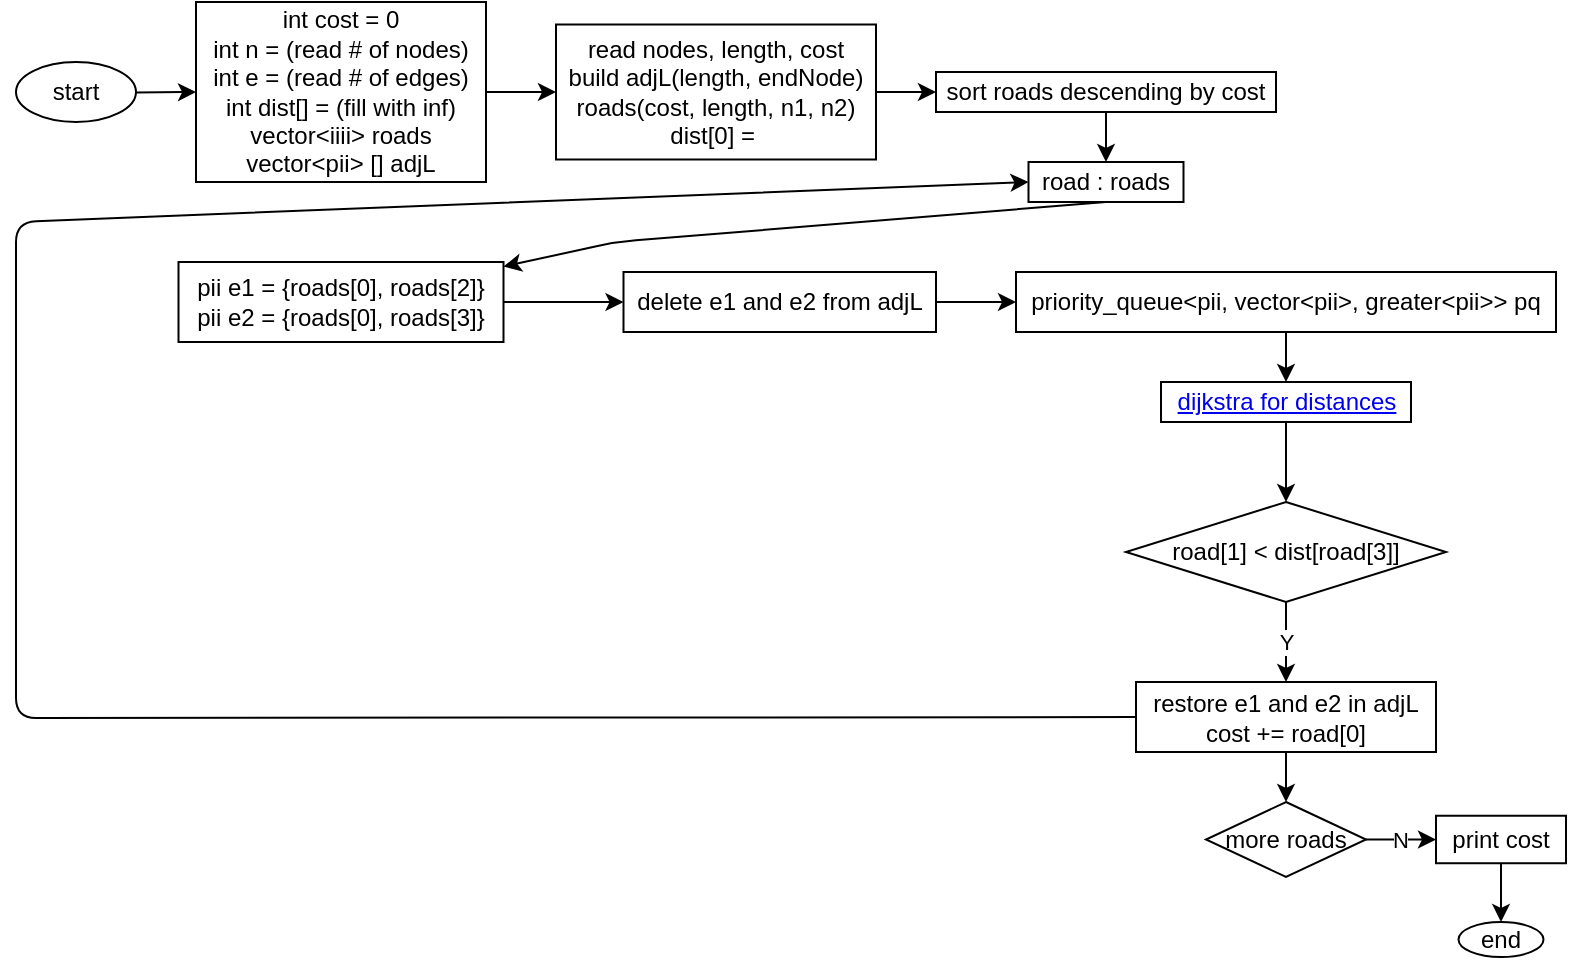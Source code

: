 <mxfile>
    <diagram id="jtU_-zmHkdvuyewqJRbE" name="main">
        <mxGraphModel dx="490" dy="312" grid="1" gridSize="10" guides="1" tooltips="1" connect="1" arrows="1" fold="1" page="1" pageScale="1" pageWidth="850" pageHeight="1100" math="0" shadow="0">
            <root>
                <mxCell id="0"/>
                <mxCell id="1" parent="0"/>
                <mxCell id="4" value="" style="edgeStyle=none;html=1;" parent="1" source="2" target="3" edge="1">
                    <mxGeometry relative="1" as="geometry"/>
                </mxCell>
                <mxCell id="2" value="start" style="ellipse;whiteSpace=wrap;html=1;" parent="1" vertex="1">
                    <mxGeometry x="50" y="70" width="60" height="30" as="geometry"/>
                </mxCell>
                <mxCell id="6" value="" style="edgeStyle=none;html=1;" parent="1" source="3" target="5" edge="1">
                    <mxGeometry relative="1" as="geometry"/>
                </mxCell>
                <mxCell id="3" value="int cost = 0&lt;br&gt;int n = (read # of nodes)&lt;br&gt;int e = (read # of edges)&lt;br&gt;int dist[] = (fill with inf)&lt;br&gt;vector&amp;lt;iiii&amp;gt; roads&lt;br&gt;vector&amp;lt;pii&amp;gt; [] adjL" style="whiteSpace=wrap;html=1;" parent="1" vertex="1">
                    <mxGeometry x="140" y="40" width="145" height="90" as="geometry"/>
                </mxCell>
                <mxCell id="8" value="" style="edgeStyle=none;html=1;" parent="1" source="5" target="7" edge="1">
                    <mxGeometry relative="1" as="geometry"/>
                </mxCell>
                <mxCell id="5" value="read nodes, length, cost&lt;br&gt;build adjL(length, endNode)&lt;br&gt;roads(cost, length, n1, n2)&lt;br&gt;dist[0] =&amp;nbsp;" style="whiteSpace=wrap;html=1;" parent="1" vertex="1">
                    <mxGeometry x="320" y="51.25" width="160" height="67.5" as="geometry"/>
                </mxCell>
                <mxCell id="-boMmvNvr1AOrZzYJFDh-13" value="" style="edgeStyle=none;html=1;" parent="1" source="7" target="-boMmvNvr1AOrZzYJFDh-12" edge="1">
                    <mxGeometry relative="1" as="geometry"/>
                </mxCell>
                <mxCell id="7" value="sort roads descending by cost" style="whiteSpace=wrap;html=1;" parent="1" vertex="1">
                    <mxGeometry x="510" y="75" width="170" height="20" as="geometry"/>
                </mxCell>
                <mxCell id="erzWlxz4wMPUdhUMKa-G-8" value="" style="edgeStyle=none;html=1;entryX=0.5;entryY=0;entryDx=0;entryDy=0;" parent="1" source="-boMmvNvr1AOrZzYJFDh-9" target="erzWlxz4wMPUdhUMKa-G-9" edge="1">
                    <mxGeometry relative="1" as="geometry">
                        <mxPoint x="685" y="230" as="targetPoint"/>
                    </mxGeometry>
                </mxCell>
                <mxCell id="-boMmvNvr1AOrZzYJFDh-9" value="priority_queue&amp;lt;pii, vector&amp;lt;pii&amp;gt;, greater&amp;lt;pii&amp;gt;&amp;gt; pq" style="whiteSpace=wrap;html=1;" parent="1" vertex="1">
                    <mxGeometry x="550" y="175" width="270" height="30" as="geometry"/>
                </mxCell>
                <mxCell id="-boMmvNvr1AOrZzYJFDh-17" value="" style="edgeStyle=none;html=1;exitX=0.5;exitY=1;exitDx=0;exitDy=0;" parent="1" source="-boMmvNvr1AOrZzYJFDh-12" target="-boMmvNvr1AOrZzYJFDh-16" edge="1">
                    <mxGeometry relative="1" as="geometry">
                        <Array as="points">
                            <mxPoint x="350" y="160"/>
                        </Array>
                    </mxGeometry>
                </mxCell>
                <mxCell id="-boMmvNvr1AOrZzYJFDh-12" value="road : roads" style="whiteSpace=wrap;html=1;" parent="1" vertex="1">
                    <mxGeometry x="556.25" y="120" width="77.5" height="20" as="geometry"/>
                </mxCell>
                <mxCell id="lZj9Aok1_BREjWcAoSz6-9" value="" style="edgeStyle=none;html=1;" parent="1" source="-boMmvNvr1AOrZzYJFDh-16" target="lZj9Aok1_BREjWcAoSz6-8" edge="1">
                    <mxGeometry relative="1" as="geometry"/>
                </mxCell>
                <mxCell id="-boMmvNvr1AOrZzYJFDh-16" value="pii e1 = {roads[0], roads[2]}&lt;br&gt;pii e2 = {roads[0], roads[3]}" style="whiteSpace=wrap;html=1;" parent="1" vertex="1">
                    <mxGeometry x="131.25" y="170" width="162.5" height="40" as="geometry"/>
                </mxCell>
                <mxCell id="lZj9Aok1_BREjWcAoSz6-10" value="" style="edgeStyle=none;html=1;" parent="1" source="lZj9Aok1_BREjWcAoSz6-8" target="-boMmvNvr1AOrZzYJFDh-9" edge="1">
                    <mxGeometry relative="1" as="geometry"/>
                </mxCell>
                <mxCell id="lZj9Aok1_BREjWcAoSz6-8" value="delete e1 and e2 from adjL" style="whiteSpace=wrap;html=1;" parent="1" vertex="1">
                    <mxGeometry x="353.75" y="175" width="156.25" height="30" as="geometry"/>
                </mxCell>
                <mxCell id="lZj9Aok1_BREjWcAoSz6-14" value="Y" style="edgeStyle=none;html=1;" parent="1" source="lZj9Aok1_BREjWcAoSz6-12" target="lZj9Aok1_BREjWcAoSz6-13" edge="1">
                    <mxGeometry relative="1" as="geometry"/>
                </mxCell>
                <mxCell id="lZj9Aok1_BREjWcAoSz6-12" value="road[1] &amp;lt; dist[road[3]]" style="rhombus;whiteSpace=wrap;html=1;" parent="1" vertex="1">
                    <mxGeometry x="605" y="290" width="160" height="50" as="geometry"/>
                </mxCell>
                <mxCell id="lZj9Aok1_BREjWcAoSz6-16" value="" style="edgeStyle=none;html=1;" parent="1" source="lZj9Aok1_BREjWcAoSz6-13" target="lZj9Aok1_BREjWcAoSz6-15" edge="1">
                    <mxGeometry relative="1" as="geometry"/>
                </mxCell>
                <mxCell id="lZj9Aok1_BREjWcAoSz6-21" style="edgeStyle=none;html=1;entryX=0;entryY=0.5;entryDx=0;entryDy=0;" parent="1" source="lZj9Aok1_BREjWcAoSz6-13" target="-boMmvNvr1AOrZzYJFDh-12" edge="1">
                    <mxGeometry relative="1" as="geometry">
                        <Array as="points">
                            <mxPoint x="50" y="398"/>
                            <mxPoint x="50" y="150"/>
                        </Array>
                    </mxGeometry>
                </mxCell>
                <mxCell id="lZj9Aok1_BREjWcAoSz6-13" value="restore e1 and e2 in adjL&lt;br&gt;cost += road[0]" style="whiteSpace=wrap;html=1;" parent="1" vertex="1">
                    <mxGeometry x="610" y="380" width="150" height="35" as="geometry"/>
                </mxCell>
                <mxCell id="lZj9Aok1_BREjWcAoSz6-18" value="N" style="edgeStyle=none;html=1;" parent="1" source="lZj9Aok1_BREjWcAoSz6-15" target="lZj9Aok1_BREjWcAoSz6-17" edge="1">
                    <mxGeometry relative="1" as="geometry"/>
                </mxCell>
                <mxCell id="lZj9Aok1_BREjWcAoSz6-15" value="more roads" style="rhombus;whiteSpace=wrap;html=1;" parent="1" vertex="1">
                    <mxGeometry x="645" y="440" width="80" height="37.5" as="geometry"/>
                </mxCell>
                <mxCell id="lZj9Aok1_BREjWcAoSz6-20" value="" style="edgeStyle=none;html=1;" parent="1" source="lZj9Aok1_BREjWcAoSz6-17" target="lZj9Aok1_BREjWcAoSz6-19" edge="1">
                    <mxGeometry relative="1" as="geometry"/>
                </mxCell>
                <mxCell id="lZj9Aok1_BREjWcAoSz6-17" value="print cost" style="whiteSpace=wrap;html=1;" parent="1" vertex="1">
                    <mxGeometry x="760" y="446.87" width="65" height="23.75" as="geometry"/>
                </mxCell>
                <mxCell id="lZj9Aok1_BREjWcAoSz6-19" value="end" style="ellipse;whiteSpace=wrap;html=1;" parent="1" vertex="1">
                    <mxGeometry x="771.25" y="500" width="42.5" height="17.5" as="geometry"/>
                </mxCell>
                <mxCell id="erzWlxz4wMPUdhUMKa-G-10" value="" style="edgeStyle=none;html=1;" parent="1" source="erzWlxz4wMPUdhUMKa-G-9" target="lZj9Aok1_BREjWcAoSz6-12" edge="1">
                    <mxGeometry relative="1" as="geometry"/>
                </mxCell>
                <mxCell id="erzWlxz4wMPUdhUMKa-G-9" value="&lt;a href=&quot;data:page/id,Fa8WVxmVWfJdRyGfKe2G&quot;&gt;dijkstra for distances&lt;/a&gt;" style="rounded=0;whiteSpace=wrap;html=1;" parent="1" vertex="1">
                    <mxGeometry x="622.5" y="230" width="125" height="20" as="geometry"/>
                </mxCell>
            </root>
        </mxGraphModel>
    </diagram>
    <diagram id="Fa8WVxmVWfJdRyGfKe2G" name="djikstra">
        <mxGraphModel dx="704" dy="433" grid="1" gridSize="10" guides="1" tooltips="1" connect="1" arrows="1" fold="1" page="1" pageScale="1" pageWidth="850" pageHeight="1100" math="0" shadow="0">
            <root>
                <mxCell id="0"/>
                <mxCell id="1" parent="0"/>
                <mxCell id="Tdbw_B9Rqf50DiGSj4Ff-1" value="" style="edgeStyle=none;html=1;" parent="1" source="Tdbw_B9Rqf50DiGSj4Ff-2" target="Tdbw_B9Rqf50DiGSj4Ff-5" edge="1">
                    <mxGeometry relative="1" as="geometry"/>
                </mxCell>
                <mxCell id="Tdbw_B9Rqf50DiGSj4Ff-2" value="pq.push({0, s})&lt;br&gt;dist[s] = 0" style="whiteSpace=wrap;html=1;" parent="1" vertex="1">
                    <mxGeometry x="173" y="40" width="102.5" height="30" as="geometry"/>
                </mxCell>
                <mxCell id="Tdbw_B9Rqf50DiGSj4Ff-3" value="Y" style="edgeStyle=none;html=1;" parent="1" source="Tdbw_B9Rqf50DiGSj4Ff-5" target="Tdbw_B9Rqf50DiGSj4Ff-6" edge="1">
                    <mxGeometry relative="1" as="geometry"/>
                </mxCell>
                <mxCell id="Tdbw_B9Rqf50DiGSj4Ff-4" value="N" style="edgeStyle=none;html=1;" parent="1" source="Tdbw_B9Rqf50DiGSj4Ff-5" target="Tdbw_B9Rqf50DiGSj4Ff-8" edge="1">
                    <mxGeometry relative="1" as="geometry"/>
                </mxCell>
                <mxCell id="Tdbw_B9Rqf50DiGSj4Ff-5" value="pq.empty()" style="rhombus;whiteSpace=wrap;html=1;" parent="1" vertex="1">
                    <mxGeometry x="181.75" y="90" width="85" height="45" as="geometry"/>
                </mxCell>
                <mxCell id="Tdbw_B9Rqf50DiGSj4Ff-6" value="print(dist[n-1])" style="whiteSpace=wrap;html=1;" parent="1" vertex="1">
                    <mxGeometry x="300" y="98.75" width="90.75" height="27.5" as="geometry"/>
                </mxCell>
                <mxCell id="Tdbw_B9Rqf50DiGSj4Ff-7" value="" style="edgeStyle=none;html=1;" parent="1" source="Tdbw_B9Rqf50DiGSj4Ff-8" target="Tdbw_B9Rqf50DiGSj4Ff-11" edge="1">
                    <mxGeometry relative="1" as="geometry"/>
                </mxCell>
                <mxCell id="Tdbw_B9Rqf50DiGSj4Ff-8" value="[d1, n1] = pq.top()&lt;br&gt;pq.pop()" style="whiteSpace=wrap;html=1;" parent="1" vertex="1">
                    <mxGeometry x="166.38" y="170" width="115.75" height="30" as="geometry"/>
                </mxCell>
                <mxCell id="Tdbw_B9Rqf50DiGSj4Ff-9" value="Y" style="edgeStyle=none;html=1;exitX=0;exitY=0.5;exitDx=0;exitDy=0;entryX=0;entryY=0.5;entryDx=0;entryDy=0;" parent="1" source="Tdbw_B9Rqf50DiGSj4Ff-11" target="Tdbw_B9Rqf50DiGSj4Ff-5" edge="1">
                    <mxGeometry relative="1" as="geometry">
                        <Array as="points">
                            <mxPoint x="140" y="170"/>
                        </Array>
                    </mxGeometry>
                </mxCell>
                <mxCell id="Tdbw_B9Rqf50DiGSj4Ff-10" value="N" style="edgeStyle=none;html=1;" parent="1" source="Tdbw_B9Rqf50DiGSj4Ff-11" target="Tdbw_B9Rqf50DiGSj4Ff-13" edge="1">
                    <mxGeometry relative="1" as="geometry"/>
                </mxCell>
                <mxCell id="Tdbw_B9Rqf50DiGSj4Ff-11" value="d1 &amp;gt; dist[n1]" style="rhombus;whiteSpace=wrap;html=1;" parent="1" vertex="1">
                    <mxGeometry x="176.38" y="220" width="95.75" height="35" as="geometry"/>
                </mxCell>
                <mxCell id="Tdbw_B9Rqf50DiGSj4Ff-12" value="" style="edgeStyle=none;html=1;" parent="1" source="Tdbw_B9Rqf50DiGSj4Ff-13" target="Tdbw_B9Rqf50DiGSj4Ff-16" edge="1">
                    <mxGeometry relative="1" as="geometry"/>
                </mxCell>
                <mxCell id="Tdbw_B9Rqf50DiGSj4Ff-13" value="[w, n2] : adjL[n1]" style="whiteSpace=wrap;html=1;" parent="1" vertex="1">
                    <mxGeometry x="310.01" y="226.25" width="110" height="22.5" as="geometry"/>
                </mxCell>
                <mxCell id="Tdbw_B9Rqf50DiGSj4Ff-15" value="" style="edgeStyle=none;html=1;" parent="1" source="Tdbw_B9Rqf50DiGSj4Ff-16" target="Tdbw_B9Rqf50DiGSj4Ff-19" edge="1">
                    <mxGeometry relative="1" as="geometry"/>
                </mxCell>
                <mxCell id="Tdbw_B9Rqf50DiGSj4Ff-16" value="d2 = d1 + w" style="whiteSpace=wrap;html=1;" parent="1" vertex="1">
                    <mxGeometry x="440" y="226.25" width="84.99" height="22.5" as="geometry"/>
                </mxCell>
                <mxCell id="Tdbw_B9Rqf50DiGSj4Ff-17" value="Y" style="edgeStyle=none;html=1;exitX=0;exitY=0.5;exitDx=0;exitDy=0;entryX=0;entryY=0.5;entryDx=0;entryDy=0;" parent="1" source="Tdbw_B9Rqf50DiGSj4Ff-19" target="Tdbw_B9Rqf50DiGSj4Ff-5" edge="1">
                    <mxGeometry relative="1" as="geometry">
                        <Array as="points">
                            <mxPoint x="40" y="250"/>
                        </Array>
                    </mxGeometry>
                </mxCell>
                <mxCell id="Tdbw_B9Rqf50DiGSj4Ff-18" value="N" style="edgeStyle=none;html=1;" parent="1" source="Tdbw_B9Rqf50DiGSj4Ff-19" target="Tdbw_B9Rqf50DiGSj4Ff-21" edge="1">
                    <mxGeometry relative="1" as="geometry"/>
                </mxCell>
                <mxCell id="Tdbw_B9Rqf50DiGSj4Ff-19" value="d2 &amp;gt;= dist[n2]" style="rhombus;whiteSpace=wrap;html=1;" parent="1" vertex="1">
                    <mxGeometry x="428.74" y="270" width="107.5" height="30" as="geometry"/>
                </mxCell>
                <mxCell id="Tdbw_B9Rqf50DiGSj4Ff-20" value="" style="edgeStyle=none;html=1;" parent="1" source="Tdbw_B9Rqf50DiGSj4Ff-21" target="Tdbw_B9Rqf50DiGSj4Ff-22" edge="1">
                    <mxGeometry relative="1" as="geometry"/>
                </mxCell>
                <mxCell id="Tdbw_B9Rqf50DiGSj4Ff-21" value="dist[n2] = d2" style="whiteSpace=wrap;html=1;" parent="1" vertex="1">
                    <mxGeometry x="570" y="273.75" width="80" height="22.5" as="geometry"/>
                </mxCell>
                <mxCell id="Tdbw_B9Rqf50DiGSj4Ff-22" value="pq.push({d2, n2})" style="whiteSpace=wrap;html=1;" parent="1" vertex="1">
                    <mxGeometry x="560" y="320" width="100" height="30" as="geometry"/>
                </mxCell>
            </root>
        </mxGraphModel>
    </diagram>
</mxfile>